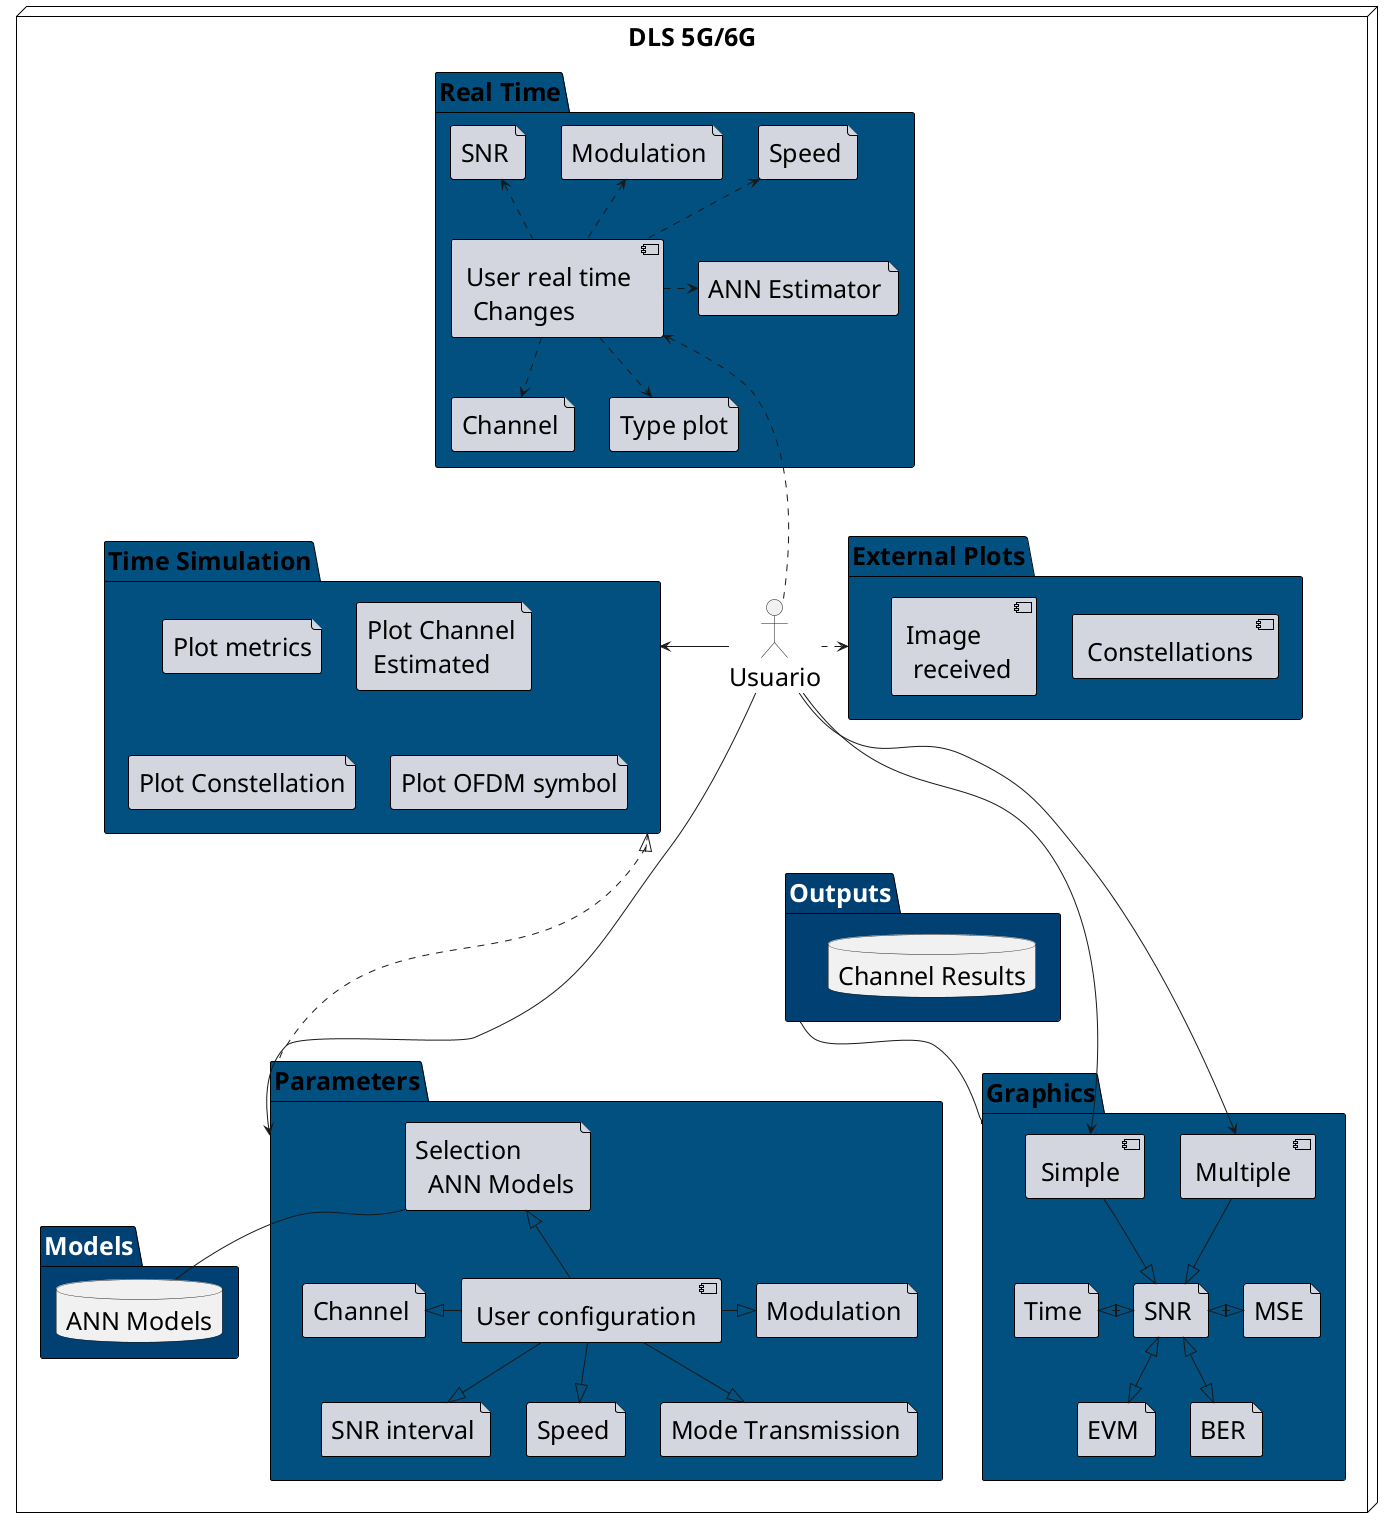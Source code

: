 @startuml App

'left to right direction
top to bottom direction

skinparam defaultFontName Segoe UI
skinparam defaultFontSize 25
'scale 1800*1800

<style>
node {
  Fontcolor #000000
  LineThickness 1
  LineColor black
}
folder {
  Fontcolor  #FFFFFF
  BackGroundColor #004073
  LineThickness 1
  LineColor black
}
package {
  BackGroundColor #025080
  LineThickness 1
  LineColor black
}

file {
  BackGroundColor #d3d6de
  LineThickness 1
  LineColor black
}

component{
  BackGroundColor #d3d6de
  LineThickness 1
  LineColor black
}
</style>

node "DLS 5G/6G" as "n1"{



  actor Usuario as User


  package "Parameters" as parameters{

    [User configuration]  as us_config
    file "Channel " as f1
    file "Modulation " as f2
    file "SNR interval " as f3
    file "Speed " as f4
    file "Mode Transmission " as f5
    file "Selection \n  ANN Models " as f6
  }



  package "External Plots" as plots{
    [Constellations]
    [Image \n received]
  }

  package "Real Time" as real_time{
    [User real time \n Changes] as real_changes
    file "Speed " as vel
    file "Channel " as cha
    file "Modulation " as mod
    file "SNR " as snr
    file "ANN Estimator " as ann
    file "Type plot" as type
  }
  package "Time Simulation" as time_simu{

     file "Plot metrics" as f7
    file "Plot Channel \n Estimated " as f8
    file "Plot Constellation" as f9
    file "Plot OFDM symbol" as f10
 
 
  }
  folder "Models" as Models{
    database "ANN Models" as "Results"{
    }

  }

    folder "Outputs" as output{
    database "Channel Results" as "Results_channels"{
    }

  }

    package "Graphics" as graphics{
    [Multiple]
    [Simple]

    file "EVM " as EVM

    file "BER " as BER

    file "SNR " as SNR

    file "MSE " as MSE
    file "Time " as Time
  }

}

real_changes .up.> snr
real_changes .up.> mod
real_changes .up.> vel
real_changes .right.> ann
real_changes .down.> type
real_changes .down.> cha


User ..up..> real_changes
User --left....> plots

User ----> parameters

User ----> Multiple
User ----> Simple

User ---left---> time_simu



parameters ..up--^ time_simu

us_config -left-^ f1
us_config -right-^ f2
us_config -down-^ f3
us_config -down-^ f4
us_config -down-^ f5
us_config -up-^ f6

f6 --  Results
graphics -up-  output


Simple  --^ SNR
Multiple  --^ SNR
EVM ^-up-^ SNR
BER ^-up-^ SNR
MSE ^-left-^ SNR
Time ^-right-^ SNR


'graphics -[hidden]- parameters

@enduml

